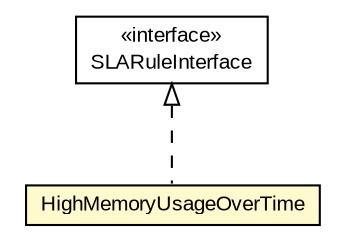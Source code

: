#!/usr/local/bin/dot
#
# Class diagram 
# Generated by UMLGraph version R5_6-24-gf6e263 (http://www.umlgraph.org/)
#

digraph G {
	edge [fontname="arial",fontsize=10,labelfontname="arial",labelfontsize=10];
	node [fontname="arial",fontsize=10,shape=plaintext];
	nodesep=0.25;
	ranksep=0.5;
	// org.miloss.fgsms.plugins.sla.SLARuleInterface
	c675223 [label=<<table title="org.miloss.fgsms.plugins.sla.SLARuleInterface" border="0" cellborder="1" cellspacing="0" cellpadding="2" port="p" href="../../plugins/sla/SLARuleInterface.html">
		<tr><td><table border="0" cellspacing="0" cellpadding="1">
<tr><td align="center" balign="center"> &#171;interface&#187; </td></tr>
<tr><td align="center" balign="center"> SLARuleInterface </td></tr>
		</table></td></tr>
		</table>>, URL="../../plugins/sla/SLARuleInterface.html", fontname="arial", fontcolor="black", fontsize=10.0];
	// org.miloss.fgsms.sla.rules.HighMemoryUsageOverTime
	c676029 [label=<<table title="org.miloss.fgsms.sla.rules.HighMemoryUsageOverTime" border="0" cellborder="1" cellspacing="0" cellpadding="2" port="p" bgcolor="lemonChiffon" href="./HighMemoryUsageOverTime.html">
		<tr><td><table border="0" cellspacing="0" cellpadding="1">
<tr><td align="center" balign="center"> HighMemoryUsageOverTime </td></tr>
		</table></td></tr>
		</table>>, URL="./HighMemoryUsageOverTime.html", fontname="arial", fontcolor="black", fontsize=10.0];
	//org.miloss.fgsms.sla.rules.HighMemoryUsageOverTime implements org.miloss.fgsms.plugins.sla.SLARuleInterface
	c675223:p -> c676029:p [dir=back,arrowtail=empty,style=dashed];
}

